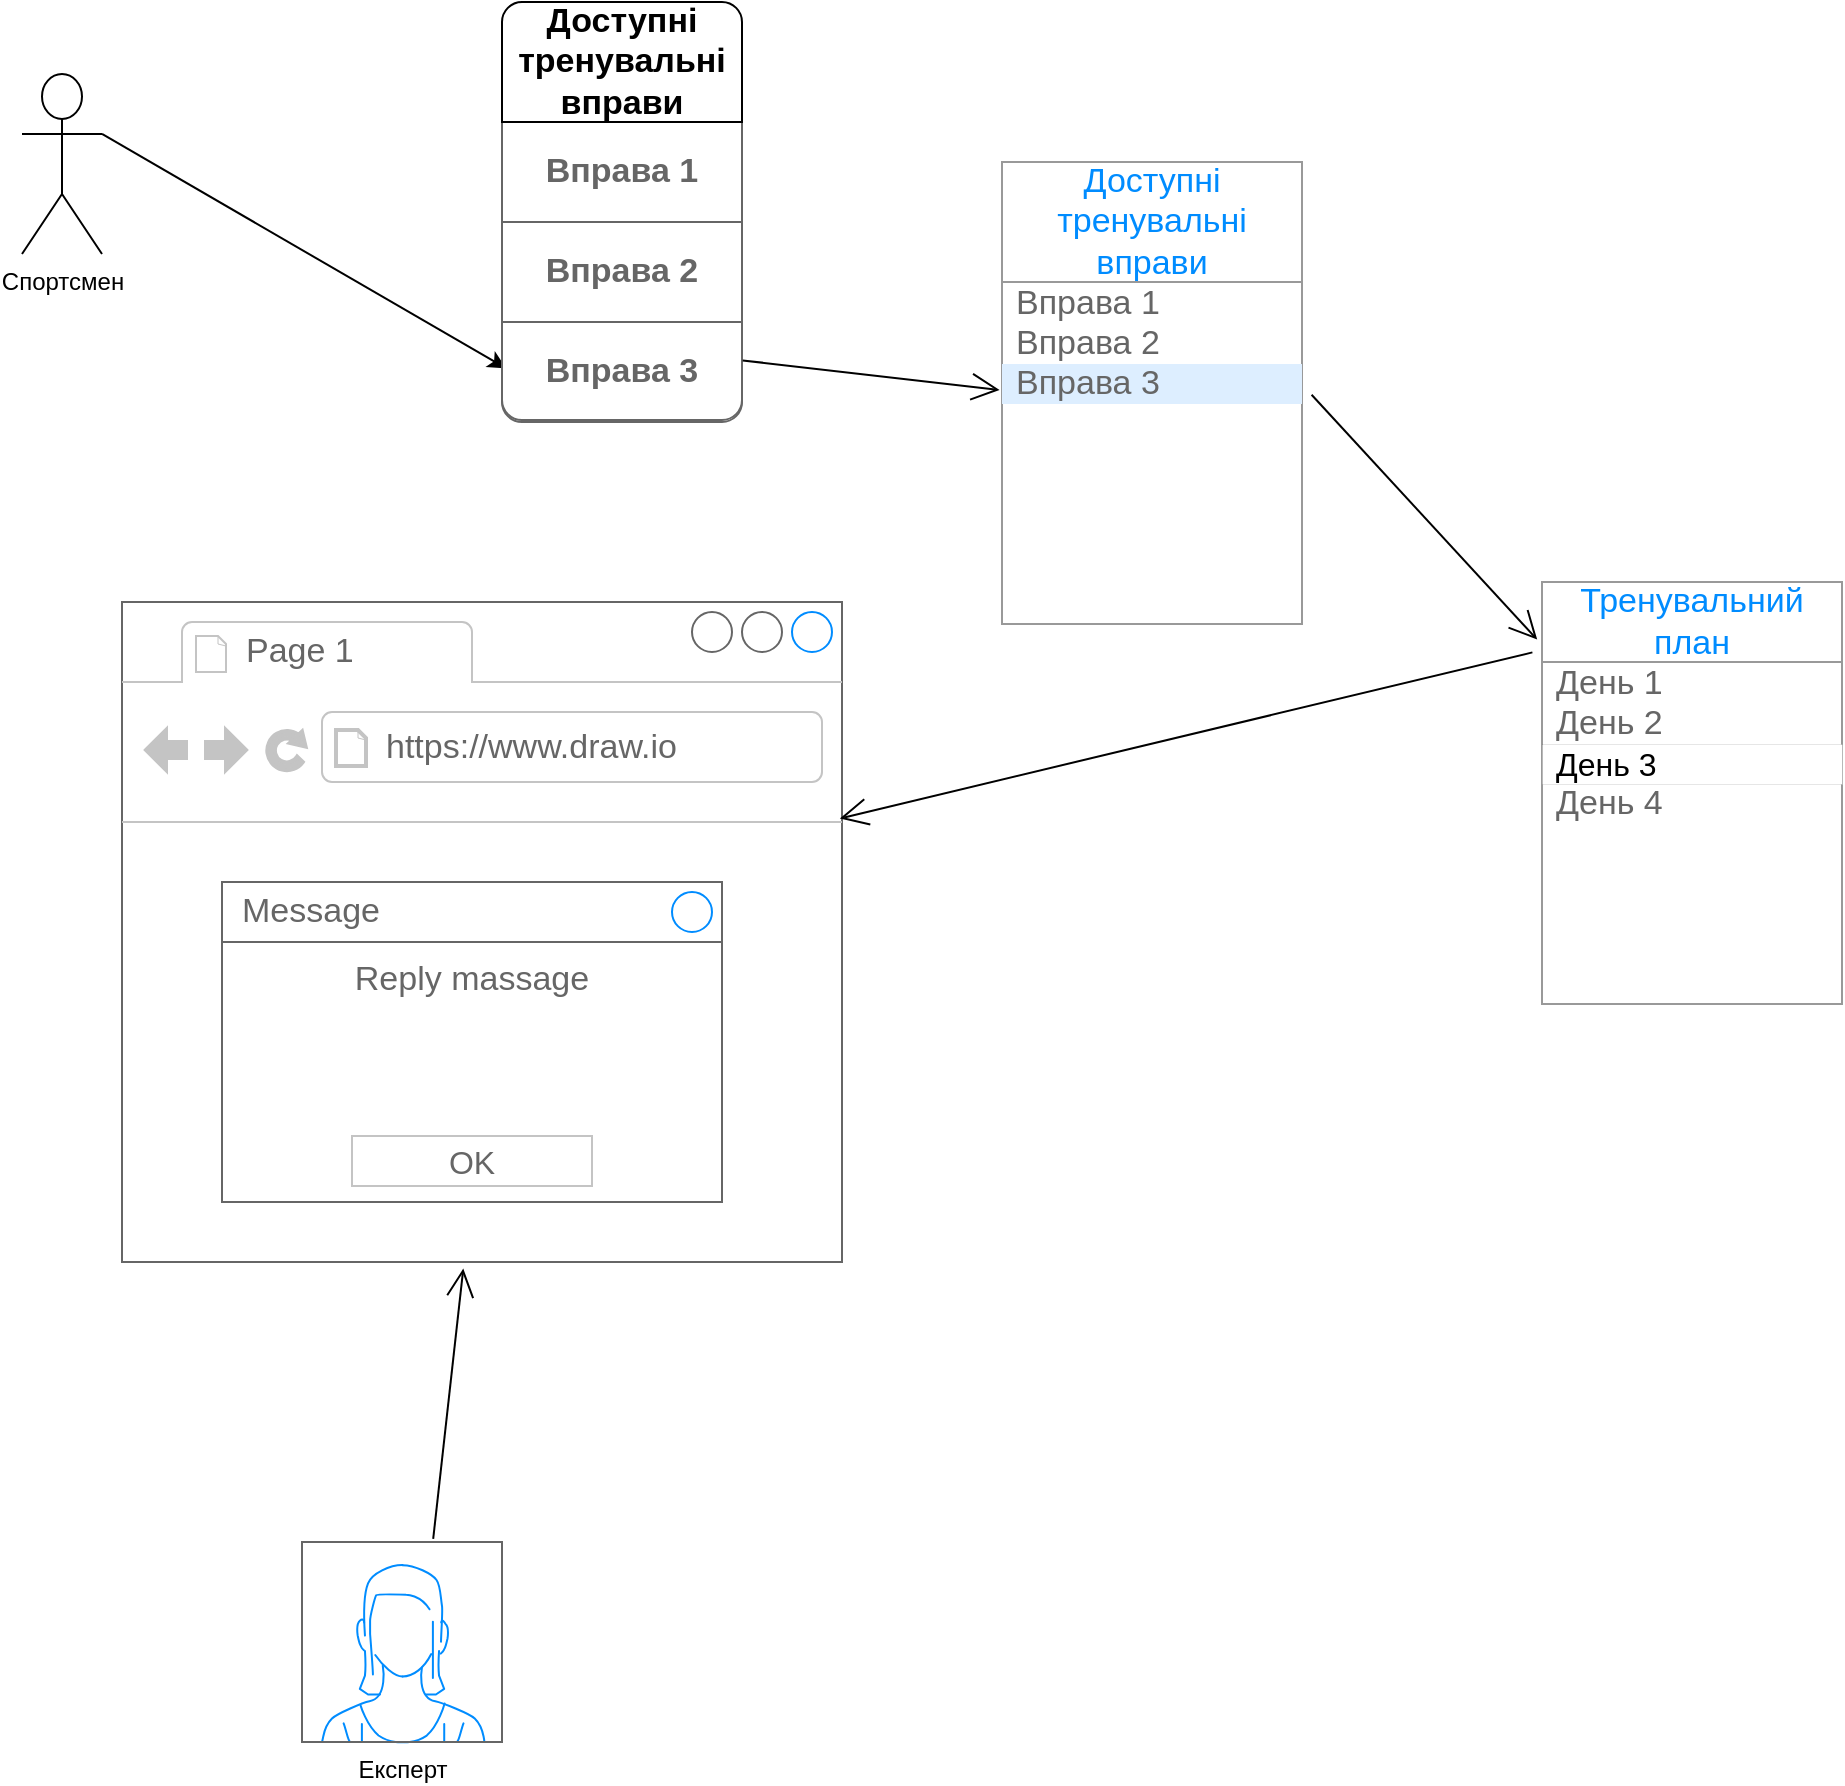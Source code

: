 <mxfile version="21.8.2" type="device">
  <diagram name="Страница — 1" id="GYarA3kAtlxYYJ5zgSWC">
    <mxGraphModel dx="1235" dy="675" grid="1" gridSize="10" guides="1" tooltips="1" connect="1" arrows="1" fold="1" page="1" pageScale="1" pageWidth="827" pageHeight="1169" math="0" shadow="0">
      <root>
        <mxCell id="0" />
        <mxCell id="1" parent="0" />
        <mxCell id="83AvB_rJKQ6btJ9zlwZ4-90" value="Спортсмен" style="shape=umlActor;verticalLabelPosition=bottom;verticalAlign=top;html=1;" vertex="1" parent="1">
          <mxGeometry x="90" y="196" width="40" height="90" as="geometry" />
        </mxCell>
        <mxCell id="83AvB_rJKQ6btJ9zlwZ4-92" value="" style="endArrow=classic;html=1;rounded=0;exitX=1;exitY=0.333;exitDx=0;exitDy=0;exitPerimeter=0;entryX=0.017;entryY=0.473;entryDx=0;entryDy=0;entryPerimeter=0;" edge="1" parent="1" source="83AvB_rJKQ6btJ9zlwZ4-90" target="83AvB_rJKQ6btJ9zlwZ4-96">
          <mxGeometry width="50" height="50" relative="1" as="geometry">
            <mxPoint x="400" y="320" as="sourcePoint" />
            <mxPoint x="337.95" y="245" as="targetPoint" />
          </mxGeometry>
        </mxCell>
        <mxCell id="83AvB_rJKQ6btJ9zlwZ4-93" value="" style="strokeWidth=1;shadow=0;dashed=0;align=center;html=1;shape=mxgraph.mockup.rrect;rSize=10;strokeColor=#666666;" vertex="1" parent="1">
          <mxGeometry x="330" y="170" width="120" height="200" as="geometry" />
        </mxCell>
        <mxCell id="83AvB_rJKQ6btJ9zlwZ4-94" value="Вправа 1" style="strokeColor=inherit;fillColor=inherit;gradientColor=inherit;strokeWidth=1;shadow=0;dashed=0;align=center;html=1;shape=mxgraph.mockup.rrect;rSize=0;fontSize=17;fontColor=#666666;fontStyle=1;resizeWidth=1;whiteSpace=wrap;" vertex="1" parent="83AvB_rJKQ6btJ9zlwZ4-93">
          <mxGeometry width="120" height="50" relative="1" as="geometry">
            <mxPoint y="50" as="offset" />
          </mxGeometry>
        </mxCell>
        <mxCell id="83AvB_rJKQ6btJ9zlwZ4-95" value="Вправа 2" style="strokeColor=inherit;fillColor=inherit;gradientColor=inherit;strokeWidth=1;shadow=0;dashed=0;align=center;html=1;shape=mxgraph.mockup.rrect;rSize=0;fontSize=17;fontColor=#666666;fontStyle=1;resizeWidth=1;whiteSpace=wrap;" vertex="1" parent="83AvB_rJKQ6btJ9zlwZ4-93">
          <mxGeometry width="120" height="50" relative="1" as="geometry">
            <mxPoint y="100" as="offset" />
          </mxGeometry>
        </mxCell>
        <mxCell id="83AvB_rJKQ6btJ9zlwZ4-96" value="Вправа 3" style="strokeColor=inherit;fillColor=inherit;gradientColor=inherit;strokeWidth=1;shadow=0;dashed=0;align=center;html=1;shape=mxgraph.mockup.bottomButton;rSize=10;fontSize=17;fontColor=#666666;fontStyle=1;resizeWidth=1;whiteSpace=wrap;" vertex="1" parent="83AvB_rJKQ6btJ9zlwZ4-93">
          <mxGeometry y="1" width="120" height="49" relative="1" as="geometry">
            <mxPoint y="-50" as="offset" />
          </mxGeometry>
        </mxCell>
        <mxCell id="83AvB_rJKQ6btJ9zlwZ4-97" value="Доступні тренувальні вправи" style="strokeWidth=1;shadow=0;dashed=0;align=center;html=1;shape=mxgraph.mockup.topButton;rSize=10;fontSize=17;fontStyle=1;resizeWidth=1;whiteSpace=wrap;" vertex="1" parent="83AvB_rJKQ6btJ9zlwZ4-93">
          <mxGeometry width="120" height="60" relative="1" as="geometry">
            <mxPoint y="-10" as="offset" />
          </mxGeometry>
        </mxCell>
        <mxCell id="83AvB_rJKQ6btJ9zlwZ4-103" value="" style="strokeWidth=1;shadow=0;dashed=0;align=center;html=1;shape=mxgraph.mockup.forms.rrect;rSize=0;strokeColor=#999999;fillColor=#ffffff;" vertex="1" parent="1">
          <mxGeometry x="580" y="271" width="150" height="200" as="geometry" />
        </mxCell>
        <mxCell id="83AvB_rJKQ6btJ9zlwZ4-104" value="Доступні тренувальні вправи" style="strokeWidth=1;shadow=0;dashed=0;align=center;html=1;shape=mxgraph.mockup.forms.rrect;rSize=0;strokeColor=#999999;fontColor=#008cff;fontSize=17;fillColor=#ffffff;resizeWidth=1;whiteSpace=wrap;" vertex="1" parent="83AvB_rJKQ6btJ9zlwZ4-103">
          <mxGeometry width="150" height="60" relative="1" as="geometry">
            <mxPoint y="-31" as="offset" />
          </mxGeometry>
        </mxCell>
        <mxCell id="83AvB_rJKQ6btJ9zlwZ4-105" value="Вправа 1" style="strokeWidth=1;shadow=0;dashed=0;align=center;html=1;shape=mxgraph.mockup.forms.anchor;fontSize=17;fontColor=#666666;align=left;spacingLeft=5;resizeWidth=1;whiteSpace=wrap;" vertex="1" parent="83AvB_rJKQ6btJ9zlwZ4-103">
          <mxGeometry width="150" height="20" relative="1" as="geometry">
            <mxPoint y="30" as="offset" />
          </mxGeometry>
        </mxCell>
        <mxCell id="83AvB_rJKQ6btJ9zlwZ4-106" value="Вправа 2" style="strokeWidth=1;shadow=0;dashed=0;align=center;html=1;shape=mxgraph.mockup.forms.anchor;fontSize=17;fontColor=#666666;align=left;spacingLeft=5;resizeWidth=1;whiteSpace=wrap;" vertex="1" parent="83AvB_rJKQ6btJ9zlwZ4-103">
          <mxGeometry width="150" height="20" relative="1" as="geometry">
            <mxPoint y="50" as="offset" />
          </mxGeometry>
        </mxCell>
        <mxCell id="83AvB_rJKQ6btJ9zlwZ4-107" value="Вправа 3" style="strokeWidth=1;shadow=0;dashed=0;align=center;html=1;shape=mxgraph.mockup.forms.rrect;rSize=0;fontSize=17;fontColor=#666666;align=left;spacingLeft=5;fillColor=#ddeeff;strokeColor=none;resizeWidth=1;whiteSpace=wrap;" vertex="1" parent="83AvB_rJKQ6btJ9zlwZ4-103">
          <mxGeometry width="150" height="20" relative="1" as="geometry">
            <mxPoint y="70" as="offset" />
          </mxGeometry>
        </mxCell>
        <mxCell id="83AvB_rJKQ6btJ9zlwZ4-108" value="" style="strokeWidth=1;shadow=0;dashed=0;align=center;html=1;shape=mxgraph.mockup.forms.anchor;fontSize=17;fontColor=#666666;align=left;spacingLeft=5;resizeWidth=1;whiteSpace=wrap;" vertex="1" parent="83AvB_rJKQ6btJ9zlwZ4-103">
          <mxGeometry width="150" height="20" relative="1" as="geometry">
            <mxPoint y="90" as="offset" />
          </mxGeometry>
        </mxCell>
        <mxCell id="83AvB_rJKQ6btJ9zlwZ4-115" value="" style="endArrow=open;endFill=1;endSize=12;html=1;rounded=0;entryX=-0.008;entryY=0.65;entryDx=0;entryDy=0;entryPerimeter=0;exitX=1.003;exitY=0.392;exitDx=0;exitDy=0;exitPerimeter=0;" edge="1" parent="1" source="83AvB_rJKQ6btJ9zlwZ4-96" target="83AvB_rJKQ6btJ9zlwZ4-107">
          <mxGeometry width="160" relative="1" as="geometry">
            <mxPoint x="340" y="290" as="sourcePoint" />
            <mxPoint x="500" y="290" as="targetPoint" />
          </mxGeometry>
        </mxCell>
        <mxCell id="83AvB_rJKQ6btJ9zlwZ4-140" value="" style="strokeWidth=1;shadow=0;dashed=0;align=center;html=1;shape=mxgraph.mockup.forms.rrect;rSize=0;strokeColor=#999999;fillColor=#ffffff;" vertex="1" parent="1">
          <mxGeometry x="850" y="461" width="150" height="200" as="geometry" />
        </mxCell>
        <mxCell id="83AvB_rJKQ6btJ9zlwZ4-141" value="Тренувальний план" style="strokeWidth=1;shadow=0;dashed=0;align=center;html=1;shape=mxgraph.mockup.forms.rrect;rSize=0;strokeColor=#999999;fontColor=#008cff;fontSize=17;fillColor=#ffffff;resizeWidth=1;whiteSpace=wrap;" vertex="1" parent="83AvB_rJKQ6btJ9zlwZ4-140">
          <mxGeometry width="150" height="40" relative="1" as="geometry">
            <mxPoint y="-11" as="offset" />
          </mxGeometry>
        </mxCell>
        <mxCell id="83AvB_rJKQ6btJ9zlwZ4-142" value="День 1" style="strokeWidth=1;shadow=0;dashed=0;align=center;html=1;shape=mxgraph.mockup.forms.anchor;fontSize=17;fontColor=#666666;align=left;spacingLeft=5;resizeWidth=1;whiteSpace=wrap;" vertex="1" parent="83AvB_rJKQ6btJ9zlwZ4-140">
          <mxGeometry width="150" height="20" relative="1" as="geometry">
            <mxPoint y="30" as="offset" />
          </mxGeometry>
        </mxCell>
        <mxCell id="83AvB_rJKQ6btJ9zlwZ4-143" value="День 2" style="strokeWidth=1;shadow=0;dashed=0;align=center;html=1;shape=mxgraph.mockup.forms.anchor;fontSize=17;fontColor=#666666;align=left;spacingLeft=5;resizeWidth=1;whiteSpace=wrap;" vertex="1" parent="83AvB_rJKQ6btJ9zlwZ4-140">
          <mxGeometry width="150" height="20" relative="1" as="geometry">
            <mxPoint y="50" as="offset" />
          </mxGeometry>
        </mxCell>
        <mxCell id="83AvB_rJKQ6btJ9zlwZ4-144" value="&lt;p style=&quot;line-height: 90%;&quot;&gt;&lt;font style=&quot;font-size: 16px;&quot;&gt;День 3&lt;/font&gt;&lt;/p&gt;" style="strokeWidth=0;shadow=0;align=left;html=1;shape=mxgraph.mockup.forms.rrect;rSize=0;fontSize=17;align=left;spacingLeft=5;resizeWidth=1;whiteSpace=wrap;" vertex="1" parent="83AvB_rJKQ6btJ9zlwZ4-140">
          <mxGeometry width="150" height="20" relative="1" as="geometry">
            <mxPoint y="70" as="offset" />
          </mxGeometry>
        </mxCell>
        <mxCell id="83AvB_rJKQ6btJ9zlwZ4-145" value="День 4" style="strokeWidth=1;shadow=0;dashed=0;align=center;html=1;shape=mxgraph.mockup.forms.anchor;fontSize=17;fontColor=#666666;align=left;spacingLeft=5;resizeWidth=1;whiteSpace=wrap;" vertex="1" parent="83AvB_rJKQ6btJ9zlwZ4-140">
          <mxGeometry width="150" height="20" relative="1" as="geometry">
            <mxPoint y="90" as="offset" />
          </mxGeometry>
        </mxCell>
        <mxCell id="83AvB_rJKQ6btJ9zlwZ4-156" value="" style="endArrow=open;endFill=1;endSize=12;html=1;rounded=0;entryX=-0.016;entryY=0.72;entryDx=0;entryDy=0;entryPerimeter=0;exitX=1.032;exitY=0.77;exitDx=0;exitDy=0;exitPerimeter=0;" edge="1" parent="1" source="83AvB_rJKQ6btJ9zlwZ4-107" target="83AvB_rJKQ6btJ9zlwZ4-141">
          <mxGeometry width="160" relative="1" as="geometry">
            <mxPoint x="450" y="500" as="sourcePoint" />
            <mxPoint x="579" y="515" as="targetPoint" />
          </mxGeometry>
        </mxCell>
        <mxCell id="83AvB_rJKQ6btJ9zlwZ4-158" value="Експерт" style="verticalLabelPosition=bottom;shadow=0;dashed=0;align=center;html=1;verticalAlign=top;strokeWidth=1;shape=mxgraph.mockup.containers.userFemale;strokeColor=#666666;strokeColor2=#008cff;" vertex="1" parent="1">
          <mxGeometry x="230" y="930" width="100" height="100" as="geometry" />
        </mxCell>
        <mxCell id="83AvB_rJKQ6btJ9zlwZ4-163" value="" style="strokeWidth=1;shadow=0;dashed=0;align=center;html=1;shape=mxgraph.mockup.containers.browserWindow;rSize=0;strokeColor=#666666;strokeColor2=#008cff;strokeColor3=#c4c4c4;mainText=,;recursiveResize=0;" vertex="1" parent="1">
          <mxGeometry x="140" y="460" width="360" height="330" as="geometry" />
        </mxCell>
        <mxCell id="83AvB_rJKQ6btJ9zlwZ4-164" value="Page 1" style="strokeWidth=1;shadow=0;dashed=0;align=center;html=1;shape=mxgraph.mockup.containers.anchor;fontSize=17;fontColor=#666666;align=left;whiteSpace=wrap;" vertex="1" parent="83AvB_rJKQ6btJ9zlwZ4-163">
          <mxGeometry x="60" y="12" width="110" height="26" as="geometry" />
        </mxCell>
        <mxCell id="83AvB_rJKQ6btJ9zlwZ4-165" value="https://www.draw.io" style="strokeWidth=1;shadow=0;dashed=0;align=center;html=1;shape=mxgraph.mockup.containers.anchor;rSize=0;fontSize=17;fontColor=#666666;align=left;" vertex="1" parent="83AvB_rJKQ6btJ9zlwZ4-163">
          <mxGeometry x="130" y="60" width="250" height="26" as="geometry" />
        </mxCell>
        <mxCell id="83AvB_rJKQ6btJ9zlwZ4-159" value="Reply massage" style="strokeWidth=1;shadow=0;dashed=0;align=center;html=1;shape=mxgraph.mockup.containers.rrect;rSize=0;strokeColor=#666666;fontColor=#666666;fontSize=17;verticalAlign=top;whiteSpace=wrap;fillColor=#ffffff;spacingTop=32;" vertex="1" parent="83AvB_rJKQ6btJ9zlwZ4-163">
          <mxGeometry x="50" y="140" width="250" height="160" as="geometry" />
        </mxCell>
        <mxCell id="83AvB_rJKQ6btJ9zlwZ4-160" value="Message&amp;nbsp;" style="strokeWidth=1;shadow=0;dashed=0;align=center;html=1;shape=mxgraph.mockup.containers.rrect;rSize=0;fontSize=17;fontColor=#666666;strokeColor=#666666;align=left;spacingLeft=8;fillColor=#ffffff;resizeWidth=1;whiteSpace=wrap;" vertex="1" parent="83AvB_rJKQ6btJ9zlwZ4-159">
          <mxGeometry width="250" height="30" relative="1" as="geometry" />
        </mxCell>
        <mxCell id="83AvB_rJKQ6btJ9zlwZ4-161" value="" style="shape=ellipse;strokeColor=#008cff;resizable=0;fillColor=none;html=1;" vertex="1" parent="83AvB_rJKQ6btJ9zlwZ4-160">
          <mxGeometry x="1" y="0.5" width="20" height="20" relative="1" as="geometry">
            <mxPoint x="-25" y="-10" as="offset" />
          </mxGeometry>
        </mxCell>
        <mxCell id="83AvB_rJKQ6btJ9zlwZ4-162" value="OK" style="strokeWidth=1;shadow=0;dashed=0;align=center;html=1;shape=mxgraph.mockup.containers.rrect;rSize=0;fontSize=16;fontColor=#666666;strokeColor=#c4c4c4;resizable=0;whiteSpace=wrap;fillColor=#ffffff;" vertex="1" parent="83AvB_rJKQ6btJ9zlwZ4-159">
          <mxGeometry x="0.5" y="1" width="120" height="25" relative="1" as="geometry">
            <mxPoint x="-60" y="-33" as="offset" />
          </mxGeometry>
        </mxCell>
        <mxCell id="83AvB_rJKQ6btJ9zlwZ4-167" value="" style="endArrow=open;endFill=1;endSize=12;html=1;rounded=0;entryX=0.997;entryY=0.328;entryDx=0;entryDy=0;entryPerimeter=0;exitX=-0.032;exitY=0.88;exitDx=0;exitDy=0;exitPerimeter=0;" edge="1" parent="1" source="83AvB_rJKQ6btJ9zlwZ4-141" target="83AvB_rJKQ6btJ9zlwZ4-163">
          <mxGeometry width="160" relative="1" as="geometry">
            <mxPoint x="745" y="366" as="sourcePoint" />
            <mxPoint x="858" y="489" as="targetPoint" />
          </mxGeometry>
        </mxCell>
        <mxCell id="83AvB_rJKQ6btJ9zlwZ4-168" value="" style="endArrow=open;endFill=1;endSize=12;html=1;rounded=0;entryX=0.474;entryY=1.01;entryDx=0;entryDy=0;entryPerimeter=0;exitX=0.656;exitY=-0.016;exitDx=0;exitDy=0;exitPerimeter=0;" edge="1" parent="1" source="83AvB_rJKQ6btJ9zlwZ4-158" target="83AvB_rJKQ6btJ9zlwZ4-163">
          <mxGeometry width="160" relative="1" as="geometry">
            <mxPoint x="666" y="850" as="sourcePoint" />
            <mxPoint x="320" y="933" as="targetPoint" />
          </mxGeometry>
        </mxCell>
      </root>
    </mxGraphModel>
  </diagram>
</mxfile>
